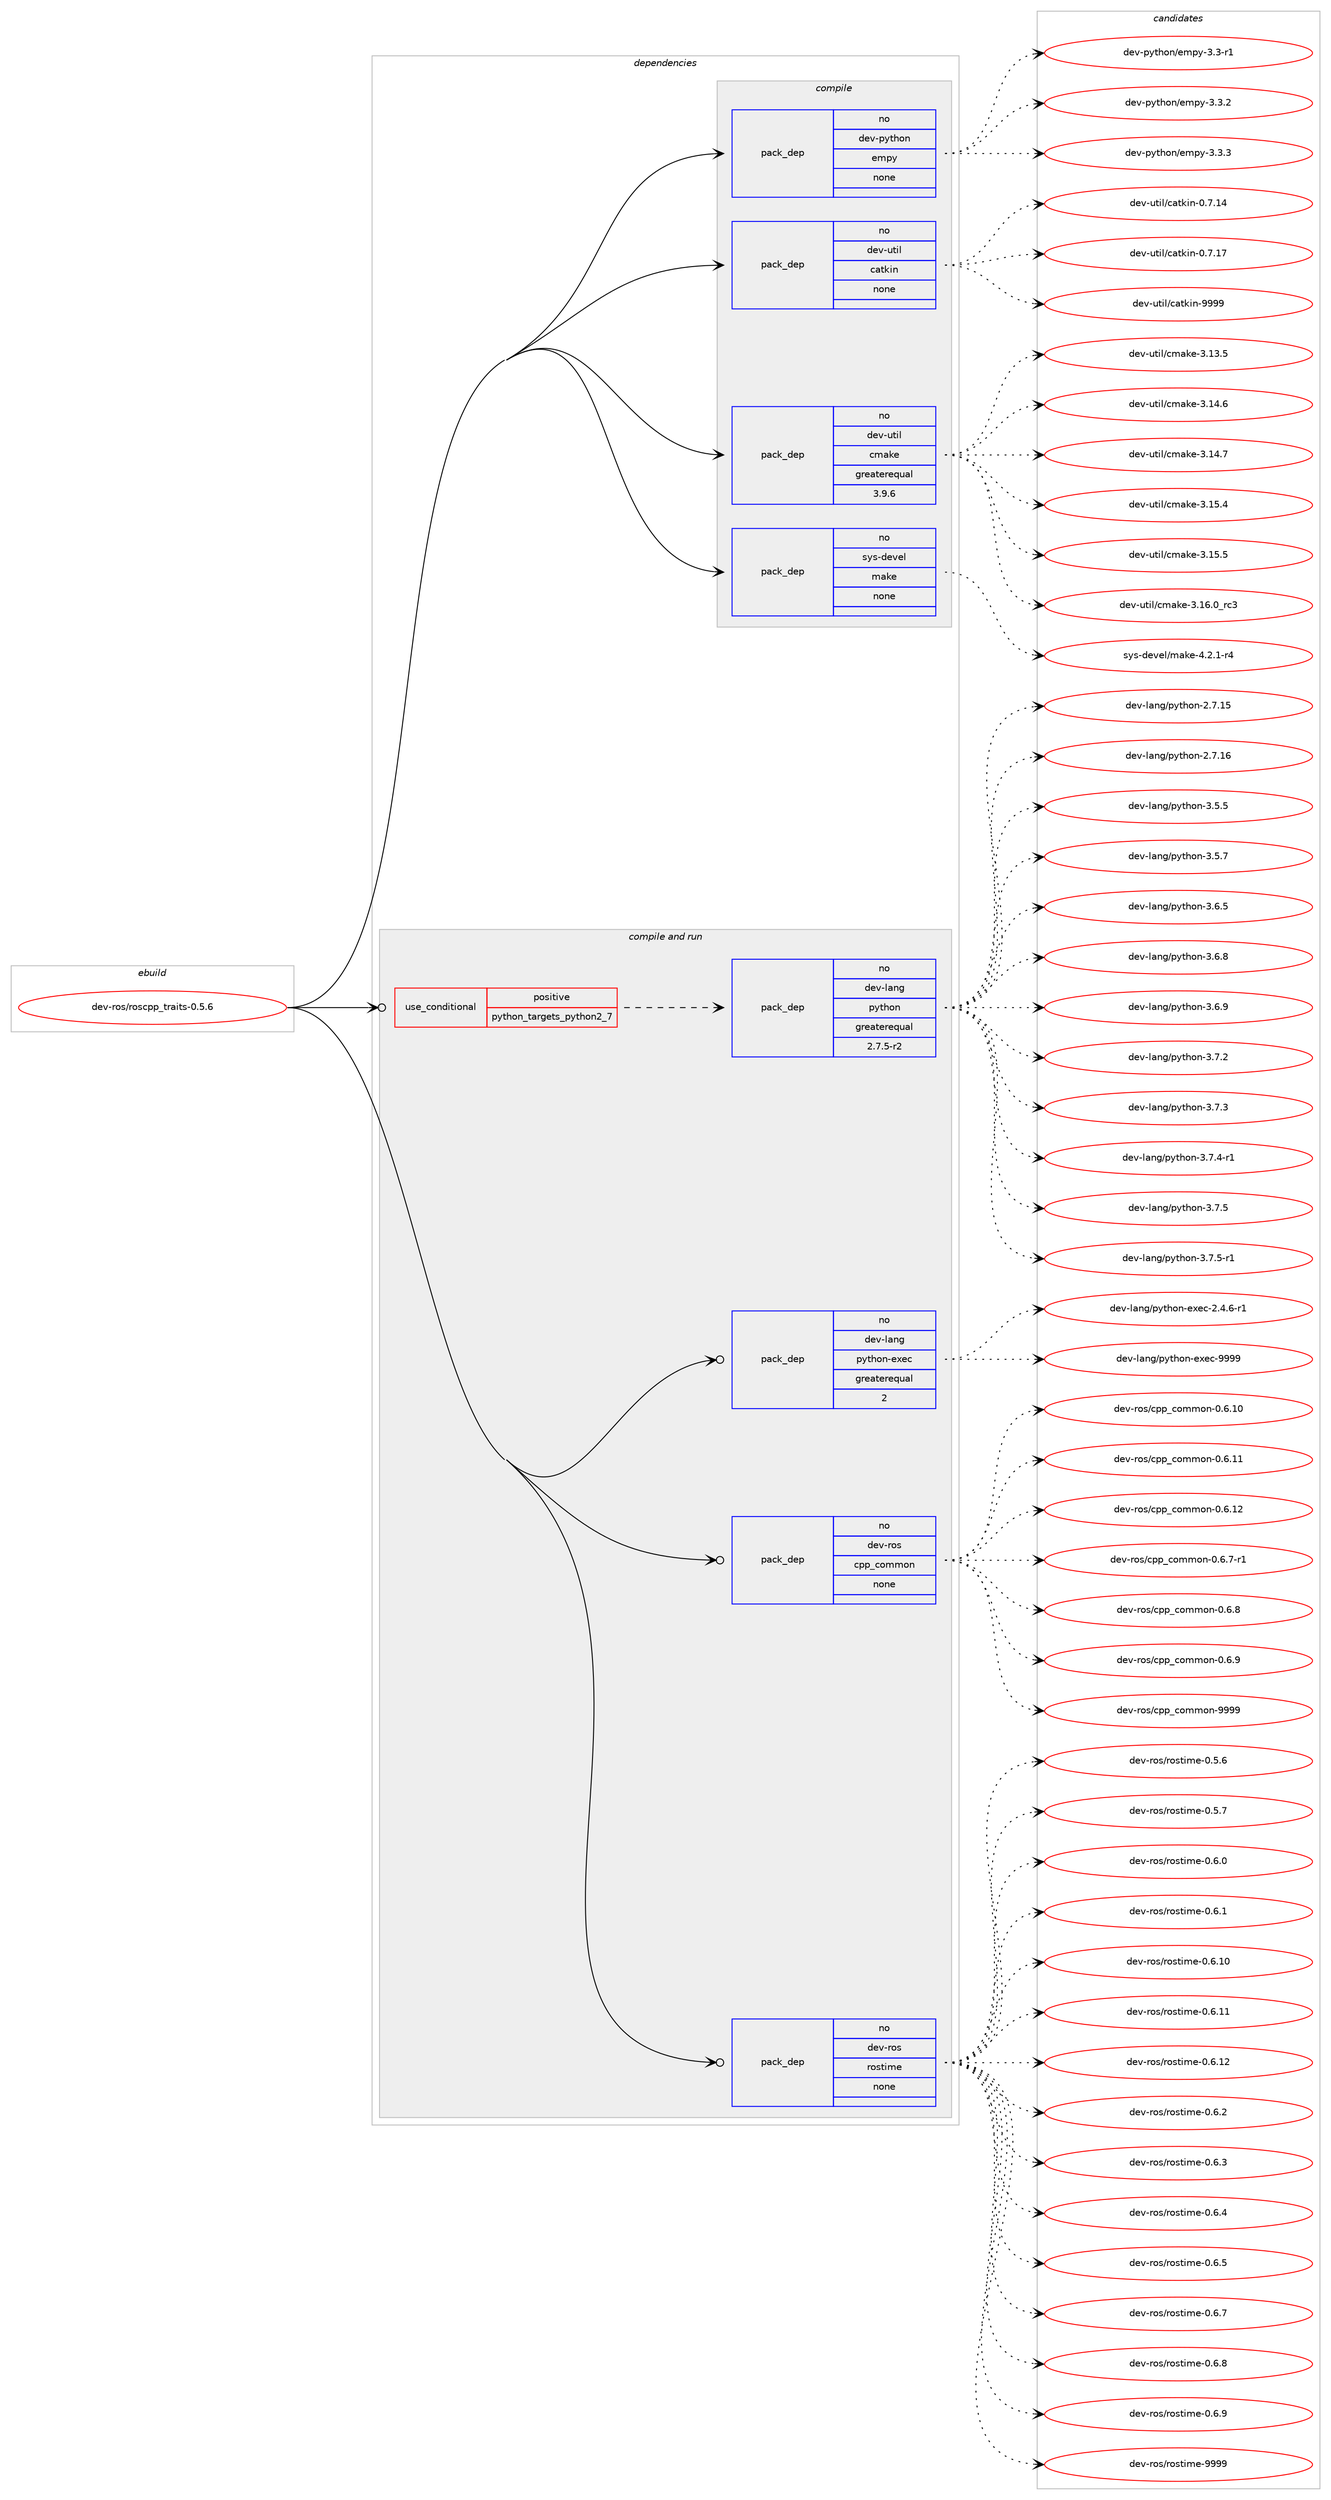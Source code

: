 digraph prolog {

# *************
# Graph options
# *************

newrank=true;
concentrate=true;
compound=true;
graph [rankdir=LR,fontname=Helvetica,fontsize=10,ranksep=1.5];#, ranksep=2.5, nodesep=0.2];
edge  [arrowhead=vee];
node  [fontname=Helvetica,fontsize=10];

# **********
# The ebuild
# **********

subgraph cluster_leftcol {
color=gray;
rank=same;
label=<<i>ebuild</i>>;
id [label="dev-ros/roscpp_traits-0.5.6", color=red, width=4, href="../dev-ros/roscpp_traits-0.5.6.svg"];
}

# ****************
# The dependencies
# ****************

subgraph cluster_midcol {
color=gray;
label=<<i>dependencies</i>>;
subgraph cluster_compile {
fillcolor="#eeeeee";
style=filled;
label=<<i>compile</i>>;
subgraph pack494388 {
dependency660859 [label=<<TABLE BORDER="0" CELLBORDER="1" CELLSPACING="0" CELLPADDING="4" WIDTH="220"><TR><TD ROWSPAN="6" CELLPADDING="30">pack_dep</TD></TR><TR><TD WIDTH="110">no</TD></TR><TR><TD>dev-python</TD></TR><TR><TD>empy</TD></TR><TR><TD>none</TD></TR><TR><TD></TD></TR></TABLE>>, shape=none, color=blue];
}
id:e -> dependency660859:w [weight=20,style="solid",arrowhead="vee"];
subgraph pack494389 {
dependency660860 [label=<<TABLE BORDER="0" CELLBORDER="1" CELLSPACING="0" CELLPADDING="4" WIDTH="220"><TR><TD ROWSPAN="6" CELLPADDING="30">pack_dep</TD></TR><TR><TD WIDTH="110">no</TD></TR><TR><TD>dev-util</TD></TR><TR><TD>catkin</TD></TR><TR><TD>none</TD></TR><TR><TD></TD></TR></TABLE>>, shape=none, color=blue];
}
id:e -> dependency660860:w [weight=20,style="solid",arrowhead="vee"];
subgraph pack494390 {
dependency660861 [label=<<TABLE BORDER="0" CELLBORDER="1" CELLSPACING="0" CELLPADDING="4" WIDTH="220"><TR><TD ROWSPAN="6" CELLPADDING="30">pack_dep</TD></TR><TR><TD WIDTH="110">no</TD></TR><TR><TD>dev-util</TD></TR><TR><TD>cmake</TD></TR><TR><TD>greaterequal</TD></TR><TR><TD>3.9.6</TD></TR></TABLE>>, shape=none, color=blue];
}
id:e -> dependency660861:w [weight=20,style="solid",arrowhead="vee"];
subgraph pack494391 {
dependency660862 [label=<<TABLE BORDER="0" CELLBORDER="1" CELLSPACING="0" CELLPADDING="4" WIDTH="220"><TR><TD ROWSPAN="6" CELLPADDING="30">pack_dep</TD></TR><TR><TD WIDTH="110">no</TD></TR><TR><TD>sys-devel</TD></TR><TR><TD>make</TD></TR><TR><TD>none</TD></TR><TR><TD></TD></TR></TABLE>>, shape=none, color=blue];
}
id:e -> dependency660862:w [weight=20,style="solid",arrowhead="vee"];
}
subgraph cluster_compileandrun {
fillcolor="#eeeeee";
style=filled;
label=<<i>compile and run</i>>;
subgraph cond154565 {
dependency660863 [label=<<TABLE BORDER="0" CELLBORDER="1" CELLSPACING="0" CELLPADDING="4"><TR><TD ROWSPAN="3" CELLPADDING="10">use_conditional</TD></TR><TR><TD>positive</TD></TR><TR><TD>python_targets_python2_7</TD></TR></TABLE>>, shape=none, color=red];
subgraph pack494392 {
dependency660864 [label=<<TABLE BORDER="0" CELLBORDER="1" CELLSPACING="0" CELLPADDING="4" WIDTH="220"><TR><TD ROWSPAN="6" CELLPADDING="30">pack_dep</TD></TR><TR><TD WIDTH="110">no</TD></TR><TR><TD>dev-lang</TD></TR><TR><TD>python</TD></TR><TR><TD>greaterequal</TD></TR><TR><TD>2.7.5-r2</TD></TR></TABLE>>, shape=none, color=blue];
}
dependency660863:e -> dependency660864:w [weight=20,style="dashed",arrowhead="vee"];
}
id:e -> dependency660863:w [weight=20,style="solid",arrowhead="odotvee"];
subgraph pack494393 {
dependency660865 [label=<<TABLE BORDER="0" CELLBORDER="1" CELLSPACING="0" CELLPADDING="4" WIDTH="220"><TR><TD ROWSPAN="6" CELLPADDING="30">pack_dep</TD></TR><TR><TD WIDTH="110">no</TD></TR><TR><TD>dev-lang</TD></TR><TR><TD>python-exec</TD></TR><TR><TD>greaterequal</TD></TR><TR><TD>2</TD></TR></TABLE>>, shape=none, color=blue];
}
id:e -> dependency660865:w [weight=20,style="solid",arrowhead="odotvee"];
subgraph pack494394 {
dependency660866 [label=<<TABLE BORDER="0" CELLBORDER="1" CELLSPACING="0" CELLPADDING="4" WIDTH="220"><TR><TD ROWSPAN="6" CELLPADDING="30">pack_dep</TD></TR><TR><TD WIDTH="110">no</TD></TR><TR><TD>dev-ros</TD></TR><TR><TD>cpp_common</TD></TR><TR><TD>none</TD></TR><TR><TD></TD></TR></TABLE>>, shape=none, color=blue];
}
id:e -> dependency660866:w [weight=20,style="solid",arrowhead="odotvee"];
subgraph pack494395 {
dependency660867 [label=<<TABLE BORDER="0" CELLBORDER="1" CELLSPACING="0" CELLPADDING="4" WIDTH="220"><TR><TD ROWSPAN="6" CELLPADDING="30">pack_dep</TD></TR><TR><TD WIDTH="110">no</TD></TR><TR><TD>dev-ros</TD></TR><TR><TD>rostime</TD></TR><TR><TD>none</TD></TR><TR><TD></TD></TR></TABLE>>, shape=none, color=blue];
}
id:e -> dependency660867:w [weight=20,style="solid",arrowhead="odotvee"];
}
subgraph cluster_run {
fillcolor="#eeeeee";
style=filled;
label=<<i>run</i>>;
}
}

# **************
# The candidates
# **************

subgraph cluster_choices {
rank=same;
color=gray;
label=<<i>candidates</i>>;

subgraph choice494388 {
color=black;
nodesep=1;
choice1001011184511212111610411111047101109112121455146514511449 [label="dev-python/empy-3.3-r1", color=red, width=4,href="../dev-python/empy-3.3-r1.svg"];
choice1001011184511212111610411111047101109112121455146514650 [label="dev-python/empy-3.3.2", color=red, width=4,href="../dev-python/empy-3.3.2.svg"];
choice1001011184511212111610411111047101109112121455146514651 [label="dev-python/empy-3.3.3", color=red, width=4,href="../dev-python/empy-3.3.3.svg"];
dependency660859:e -> choice1001011184511212111610411111047101109112121455146514511449:w [style=dotted,weight="100"];
dependency660859:e -> choice1001011184511212111610411111047101109112121455146514650:w [style=dotted,weight="100"];
dependency660859:e -> choice1001011184511212111610411111047101109112121455146514651:w [style=dotted,weight="100"];
}
subgraph choice494389 {
color=black;
nodesep=1;
choice1001011184511711610510847999711610710511045484655464952 [label="dev-util/catkin-0.7.14", color=red, width=4,href="../dev-util/catkin-0.7.14.svg"];
choice1001011184511711610510847999711610710511045484655464955 [label="dev-util/catkin-0.7.17", color=red, width=4,href="../dev-util/catkin-0.7.17.svg"];
choice100101118451171161051084799971161071051104557575757 [label="dev-util/catkin-9999", color=red, width=4,href="../dev-util/catkin-9999.svg"];
dependency660860:e -> choice1001011184511711610510847999711610710511045484655464952:w [style=dotted,weight="100"];
dependency660860:e -> choice1001011184511711610510847999711610710511045484655464955:w [style=dotted,weight="100"];
dependency660860:e -> choice100101118451171161051084799971161071051104557575757:w [style=dotted,weight="100"];
}
subgraph choice494390 {
color=black;
nodesep=1;
choice1001011184511711610510847991099710710145514649514653 [label="dev-util/cmake-3.13.5", color=red, width=4,href="../dev-util/cmake-3.13.5.svg"];
choice1001011184511711610510847991099710710145514649524654 [label="dev-util/cmake-3.14.6", color=red, width=4,href="../dev-util/cmake-3.14.6.svg"];
choice1001011184511711610510847991099710710145514649524655 [label="dev-util/cmake-3.14.7", color=red, width=4,href="../dev-util/cmake-3.14.7.svg"];
choice1001011184511711610510847991099710710145514649534652 [label="dev-util/cmake-3.15.4", color=red, width=4,href="../dev-util/cmake-3.15.4.svg"];
choice1001011184511711610510847991099710710145514649534653 [label="dev-util/cmake-3.15.5", color=red, width=4,href="../dev-util/cmake-3.15.5.svg"];
choice1001011184511711610510847991099710710145514649544648951149951 [label="dev-util/cmake-3.16.0_rc3", color=red, width=4,href="../dev-util/cmake-3.16.0_rc3.svg"];
dependency660861:e -> choice1001011184511711610510847991099710710145514649514653:w [style=dotted,weight="100"];
dependency660861:e -> choice1001011184511711610510847991099710710145514649524654:w [style=dotted,weight="100"];
dependency660861:e -> choice1001011184511711610510847991099710710145514649524655:w [style=dotted,weight="100"];
dependency660861:e -> choice1001011184511711610510847991099710710145514649534652:w [style=dotted,weight="100"];
dependency660861:e -> choice1001011184511711610510847991099710710145514649534653:w [style=dotted,weight="100"];
dependency660861:e -> choice1001011184511711610510847991099710710145514649544648951149951:w [style=dotted,weight="100"];
}
subgraph choice494391 {
color=black;
nodesep=1;
choice1151211154510010111810110847109971071014552465046494511452 [label="sys-devel/make-4.2.1-r4", color=red, width=4,href="../sys-devel/make-4.2.1-r4.svg"];
dependency660862:e -> choice1151211154510010111810110847109971071014552465046494511452:w [style=dotted,weight="100"];
}
subgraph choice494392 {
color=black;
nodesep=1;
choice10010111845108971101034711212111610411111045504655464953 [label="dev-lang/python-2.7.15", color=red, width=4,href="../dev-lang/python-2.7.15.svg"];
choice10010111845108971101034711212111610411111045504655464954 [label="dev-lang/python-2.7.16", color=red, width=4,href="../dev-lang/python-2.7.16.svg"];
choice100101118451089711010347112121116104111110455146534653 [label="dev-lang/python-3.5.5", color=red, width=4,href="../dev-lang/python-3.5.5.svg"];
choice100101118451089711010347112121116104111110455146534655 [label="dev-lang/python-3.5.7", color=red, width=4,href="../dev-lang/python-3.5.7.svg"];
choice100101118451089711010347112121116104111110455146544653 [label="dev-lang/python-3.6.5", color=red, width=4,href="../dev-lang/python-3.6.5.svg"];
choice100101118451089711010347112121116104111110455146544656 [label="dev-lang/python-3.6.8", color=red, width=4,href="../dev-lang/python-3.6.8.svg"];
choice100101118451089711010347112121116104111110455146544657 [label="dev-lang/python-3.6.9", color=red, width=4,href="../dev-lang/python-3.6.9.svg"];
choice100101118451089711010347112121116104111110455146554650 [label="dev-lang/python-3.7.2", color=red, width=4,href="../dev-lang/python-3.7.2.svg"];
choice100101118451089711010347112121116104111110455146554651 [label="dev-lang/python-3.7.3", color=red, width=4,href="../dev-lang/python-3.7.3.svg"];
choice1001011184510897110103471121211161041111104551465546524511449 [label="dev-lang/python-3.7.4-r1", color=red, width=4,href="../dev-lang/python-3.7.4-r1.svg"];
choice100101118451089711010347112121116104111110455146554653 [label="dev-lang/python-3.7.5", color=red, width=4,href="../dev-lang/python-3.7.5.svg"];
choice1001011184510897110103471121211161041111104551465546534511449 [label="dev-lang/python-3.7.5-r1", color=red, width=4,href="../dev-lang/python-3.7.5-r1.svg"];
dependency660864:e -> choice10010111845108971101034711212111610411111045504655464953:w [style=dotted,weight="100"];
dependency660864:e -> choice10010111845108971101034711212111610411111045504655464954:w [style=dotted,weight="100"];
dependency660864:e -> choice100101118451089711010347112121116104111110455146534653:w [style=dotted,weight="100"];
dependency660864:e -> choice100101118451089711010347112121116104111110455146534655:w [style=dotted,weight="100"];
dependency660864:e -> choice100101118451089711010347112121116104111110455146544653:w [style=dotted,weight="100"];
dependency660864:e -> choice100101118451089711010347112121116104111110455146544656:w [style=dotted,weight="100"];
dependency660864:e -> choice100101118451089711010347112121116104111110455146544657:w [style=dotted,weight="100"];
dependency660864:e -> choice100101118451089711010347112121116104111110455146554650:w [style=dotted,weight="100"];
dependency660864:e -> choice100101118451089711010347112121116104111110455146554651:w [style=dotted,weight="100"];
dependency660864:e -> choice1001011184510897110103471121211161041111104551465546524511449:w [style=dotted,weight="100"];
dependency660864:e -> choice100101118451089711010347112121116104111110455146554653:w [style=dotted,weight="100"];
dependency660864:e -> choice1001011184510897110103471121211161041111104551465546534511449:w [style=dotted,weight="100"];
}
subgraph choice494393 {
color=black;
nodesep=1;
choice10010111845108971101034711212111610411111045101120101994550465246544511449 [label="dev-lang/python-exec-2.4.6-r1", color=red, width=4,href="../dev-lang/python-exec-2.4.6-r1.svg"];
choice10010111845108971101034711212111610411111045101120101994557575757 [label="dev-lang/python-exec-9999", color=red, width=4,href="../dev-lang/python-exec-9999.svg"];
dependency660865:e -> choice10010111845108971101034711212111610411111045101120101994550465246544511449:w [style=dotted,weight="100"];
dependency660865:e -> choice10010111845108971101034711212111610411111045101120101994557575757:w [style=dotted,weight="100"];
}
subgraph choice494394 {
color=black;
nodesep=1;
choice100101118451141111154799112112959911110910911111045484654464948 [label="dev-ros/cpp_common-0.6.10", color=red, width=4,href="../dev-ros/cpp_common-0.6.10.svg"];
choice100101118451141111154799112112959911110910911111045484654464949 [label="dev-ros/cpp_common-0.6.11", color=red, width=4,href="../dev-ros/cpp_common-0.6.11.svg"];
choice100101118451141111154799112112959911110910911111045484654464950 [label="dev-ros/cpp_common-0.6.12", color=red, width=4,href="../dev-ros/cpp_common-0.6.12.svg"];
choice10010111845114111115479911211295991111091091111104548465446554511449 [label="dev-ros/cpp_common-0.6.7-r1", color=red, width=4,href="../dev-ros/cpp_common-0.6.7-r1.svg"];
choice1001011184511411111547991121129599111109109111110454846544656 [label="dev-ros/cpp_common-0.6.8", color=red, width=4,href="../dev-ros/cpp_common-0.6.8.svg"];
choice1001011184511411111547991121129599111109109111110454846544657 [label="dev-ros/cpp_common-0.6.9", color=red, width=4,href="../dev-ros/cpp_common-0.6.9.svg"];
choice10010111845114111115479911211295991111091091111104557575757 [label="dev-ros/cpp_common-9999", color=red, width=4,href="../dev-ros/cpp_common-9999.svg"];
dependency660866:e -> choice100101118451141111154799112112959911110910911111045484654464948:w [style=dotted,weight="100"];
dependency660866:e -> choice100101118451141111154799112112959911110910911111045484654464949:w [style=dotted,weight="100"];
dependency660866:e -> choice100101118451141111154799112112959911110910911111045484654464950:w [style=dotted,weight="100"];
dependency660866:e -> choice10010111845114111115479911211295991111091091111104548465446554511449:w [style=dotted,weight="100"];
dependency660866:e -> choice1001011184511411111547991121129599111109109111110454846544656:w [style=dotted,weight="100"];
dependency660866:e -> choice1001011184511411111547991121129599111109109111110454846544657:w [style=dotted,weight="100"];
dependency660866:e -> choice10010111845114111115479911211295991111091091111104557575757:w [style=dotted,weight="100"];
}
subgraph choice494395 {
color=black;
nodesep=1;
choice1001011184511411111547114111115116105109101454846534654 [label="dev-ros/rostime-0.5.6", color=red, width=4,href="../dev-ros/rostime-0.5.6.svg"];
choice1001011184511411111547114111115116105109101454846534655 [label="dev-ros/rostime-0.5.7", color=red, width=4,href="../dev-ros/rostime-0.5.7.svg"];
choice1001011184511411111547114111115116105109101454846544648 [label="dev-ros/rostime-0.6.0", color=red, width=4,href="../dev-ros/rostime-0.6.0.svg"];
choice1001011184511411111547114111115116105109101454846544649 [label="dev-ros/rostime-0.6.1", color=red, width=4,href="../dev-ros/rostime-0.6.1.svg"];
choice100101118451141111154711411111511610510910145484654464948 [label="dev-ros/rostime-0.6.10", color=red, width=4,href="../dev-ros/rostime-0.6.10.svg"];
choice100101118451141111154711411111511610510910145484654464949 [label="dev-ros/rostime-0.6.11", color=red, width=4,href="../dev-ros/rostime-0.6.11.svg"];
choice100101118451141111154711411111511610510910145484654464950 [label="dev-ros/rostime-0.6.12", color=red, width=4,href="../dev-ros/rostime-0.6.12.svg"];
choice1001011184511411111547114111115116105109101454846544650 [label="dev-ros/rostime-0.6.2", color=red, width=4,href="../dev-ros/rostime-0.6.2.svg"];
choice1001011184511411111547114111115116105109101454846544651 [label="dev-ros/rostime-0.6.3", color=red, width=4,href="../dev-ros/rostime-0.6.3.svg"];
choice1001011184511411111547114111115116105109101454846544652 [label="dev-ros/rostime-0.6.4", color=red, width=4,href="../dev-ros/rostime-0.6.4.svg"];
choice1001011184511411111547114111115116105109101454846544653 [label="dev-ros/rostime-0.6.5", color=red, width=4,href="../dev-ros/rostime-0.6.5.svg"];
choice1001011184511411111547114111115116105109101454846544655 [label="dev-ros/rostime-0.6.7", color=red, width=4,href="../dev-ros/rostime-0.6.7.svg"];
choice1001011184511411111547114111115116105109101454846544656 [label="dev-ros/rostime-0.6.8", color=red, width=4,href="../dev-ros/rostime-0.6.8.svg"];
choice1001011184511411111547114111115116105109101454846544657 [label="dev-ros/rostime-0.6.9", color=red, width=4,href="../dev-ros/rostime-0.6.9.svg"];
choice10010111845114111115471141111151161051091014557575757 [label="dev-ros/rostime-9999", color=red, width=4,href="../dev-ros/rostime-9999.svg"];
dependency660867:e -> choice1001011184511411111547114111115116105109101454846534654:w [style=dotted,weight="100"];
dependency660867:e -> choice1001011184511411111547114111115116105109101454846534655:w [style=dotted,weight="100"];
dependency660867:e -> choice1001011184511411111547114111115116105109101454846544648:w [style=dotted,weight="100"];
dependency660867:e -> choice1001011184511411111547114111115116105109101454846544649:w [style=dotted,weight="100"];
dependency660867:e -> choice100101118451141111154711411111511610510910145484654464948:w [style=dotted,weight="100"];
dependency660867:e -> choice100101118451141111154711411111511610510910145484654464949:w [style=dotted,weight="100"];
dependency660867:e -> choice100101118451141111154711411111511610510910145484654464950:w [style=dotted,weight="100"];
dependency660867:e -> choice1001011184511411111547114111115116105109101454846544650:w [style=dotted,weight="100"];
dependency660867:e -> choice1001011184511411111547114111115116105109101454846544651:w [style=dotted,weight="100"];
dependency660867:e -> choice1001011184511411111547114111115116105109101454846544652:w [style=dotted,weight="100"];
dependency660867:e -> choice1001011184511411111547114111115116105109101454846544653:w [style=dotted,weight="100"];
dependency660867:e -> choice1001011184511411111547114111115116105109101454846544655:w [style=dotted,weight="100"];
dependency660867:e -> choice1001011184511411111547114111115116105109101454846544656:w [style=dotted,weight="100"];
dependency660867:e -> choice1001011184511411111547114111115116105109101454846544657:w [style=dotted,weight="100"];
dependency660867:e -> choice10010111845114111115471141111151161051091014557575757:w [style=dotted,weight="100"];
}
}

}

